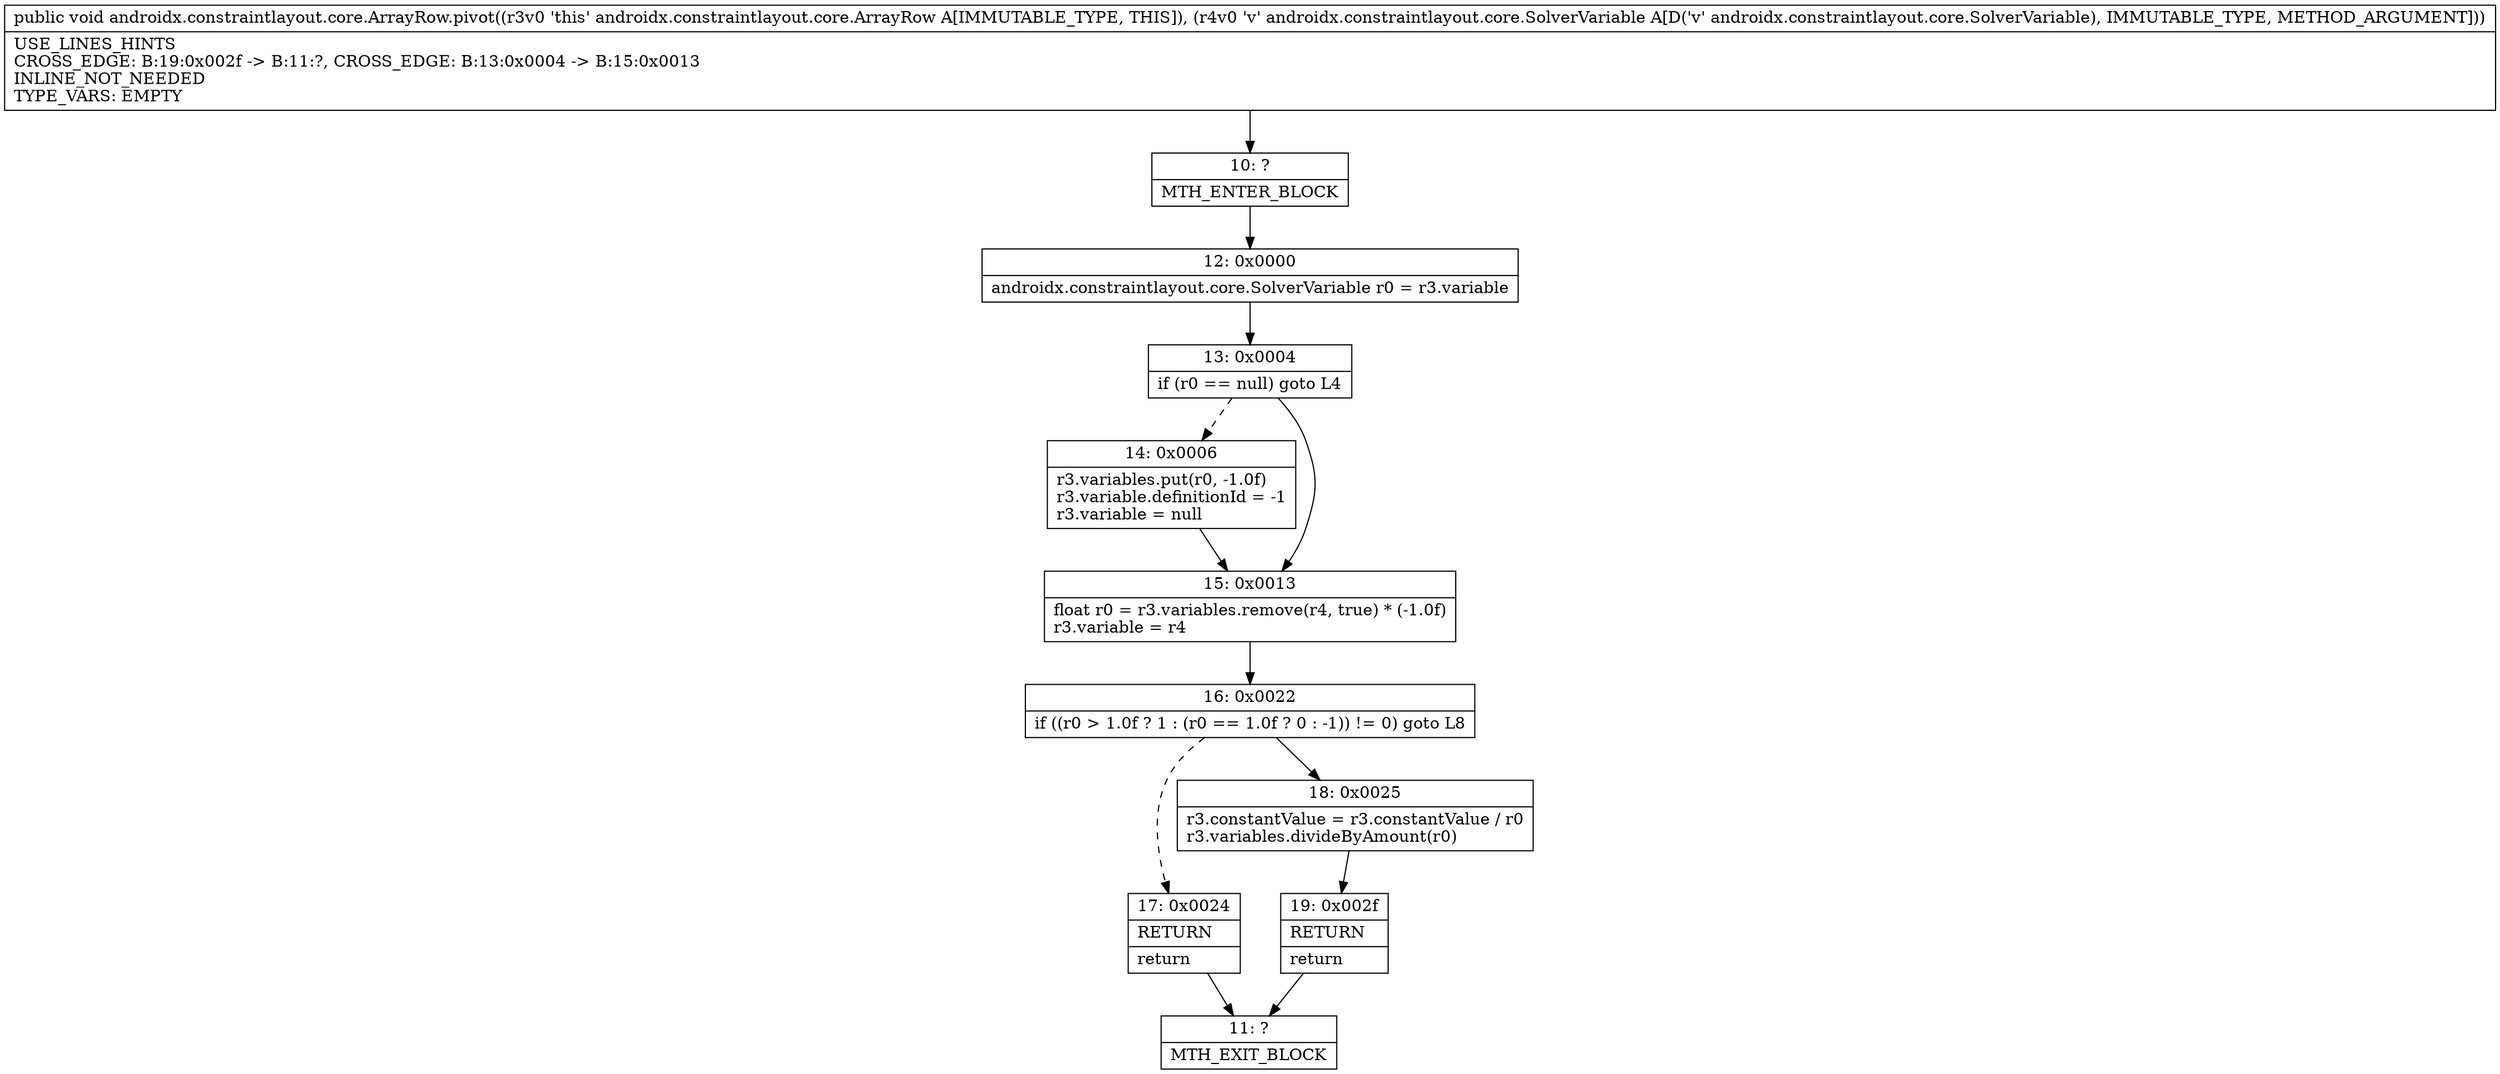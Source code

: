 digraph "CFG forandroidx.constraintlayout.core.ArrayRow.pivot(Landroidx\/constraintlayout\/core\/SolverVariable;)V" {
Node_10 [shape=record,label="{10\:\ ?|MTH_ENTER_BLOCK\l}"];
Node_12 [shape=record,label="{12\:\ 0x0000|androidx.constraintlayout.core.SolverVariable r0 = r3.variable\l}"];
Node_13 [shape=record,label="{13\:\ 0x0004|if (r0 == null) goto L4\l}"];
Node_14 [shape=record,label="{14\:\ 0x0006|r3.variables.put(r0, \-1.0f)\lr3.variable.definitionId = \-1\lr3.variable = null\l}"];
Node_15 [shape=record,label="{15\:\ 0x0013|float r0 = r3.variables.remove(r4, true) * (\-1.0f)\lr3.variable = r4\l}"];
Node_16 [shape=record,label="{16\:\ 0x0022|if ((r0 \> 1.0f ? 1 : (r0 == 1.0f ? 0 : \-1)) != 0) goto L8\l}"];
Node_17 [shape=record,label="{17\:\ 0x0024|RETURN\l|return\l}"];
Node_11 [shape=record,label="{11\:\ ?|MTH_EXIT_BLOCK\l}"];
Node_18 [shape=record,label="{18\:\ 0x0025|r3.constantValue = r3.constantValue \/ r0\lr3.variables.divideByAmount(r0)\l}"];
Node_19 [shape=record,label="{19\:\ 0x002f|RETURN\l|return\l}"];
MethodNode[shape=record,label="{public void androidx.constraintlayout.core.ArrayRow.pivot((r3v0 'this' androidx.constraintlayout.core.ArrayRow A[IMMUTABLE_TYPE, THIS]), (r4v0 'v' androidx.constraintlayout.core.SolverVariable A[D('v' androidx.constraintlayout.core.SolverVariable), IMMUTABLE_TYPE, METHOD_ARGUMENT]))  | USE_LINES_HINTS\lCROSS_EDGE: B:19:0x002f \-\> B:11:?, CROSS_EDGE: B:13:0x0004 \-\> B:15:0x0013\lINLINE_NOT_NEEDED\lTYPE_VARS: EMPTY\l}"];
MethodNode -> Node_10;Node_10 -> Node_12;
Node_12 -> Node_13;
Node_13 -> Node_14[style=dashed];
Node_13 -> Node_15;
Node_14 -> Node_15;
Node_15 -> Node_16;
Node_16 -> Node_17[style=dashed];
Node_16 -> Node_18;
Node_17 -> Node_11;
Node_18 -> Node_19;
Node_19 -> Node_11;
}

